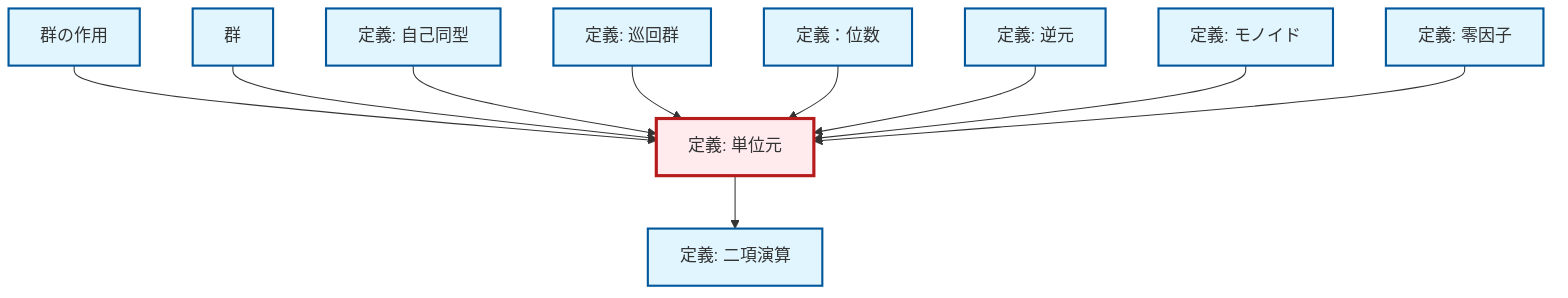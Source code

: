graph TD
    classDef definition fill:#e1f5fe,stroke:#01579b,stroke-width:2px
    classDef theorem fill:#f3e5f5,stroke:#4a148c,stroke-width:2px
    classDef axiom fill:#fff3e0,stroke:#e65100,stroke-width:2px
    classDef example fill:#e8f5e9,stroke:#1b5e20,stroke-width:2px
    classDef current fill:#ffebee,stroke:#b71c1c,stroke-width:3px
    def-monoid["定義: モノイド"]:::definition
    def-cyclic-group["定義: 巡回群"]:::definition
    def-order["定義：位数"]:::definition
    def-identity-element["定義: 単位元"]:::definition
    def-automorphism["定義: 自己同型"]:::definition
    def-group-action["群の作用"]:::definition
    def-group["群"]:::definition
    def-inverse-element["定義: 逆元"]:::definition
    def-binary-operation["定義: 二項演算"]:::definition
    def-zero-divisor["定義: 零因子"]:::definition
    def-group-action --> def-identity-element
    def-group --> def-identity-element
    def-automorphism --> def-identity-element
    def-cyclic-group --> def-identity-element
    def-order --> def-identity-element
    def-inverse-element --> def-identity-element
    def-monoid --> def-identity-element
    def-identity-element --> def-binary-operation
    def-zero-divisor --> def-identity-element
    class def-identity-element current